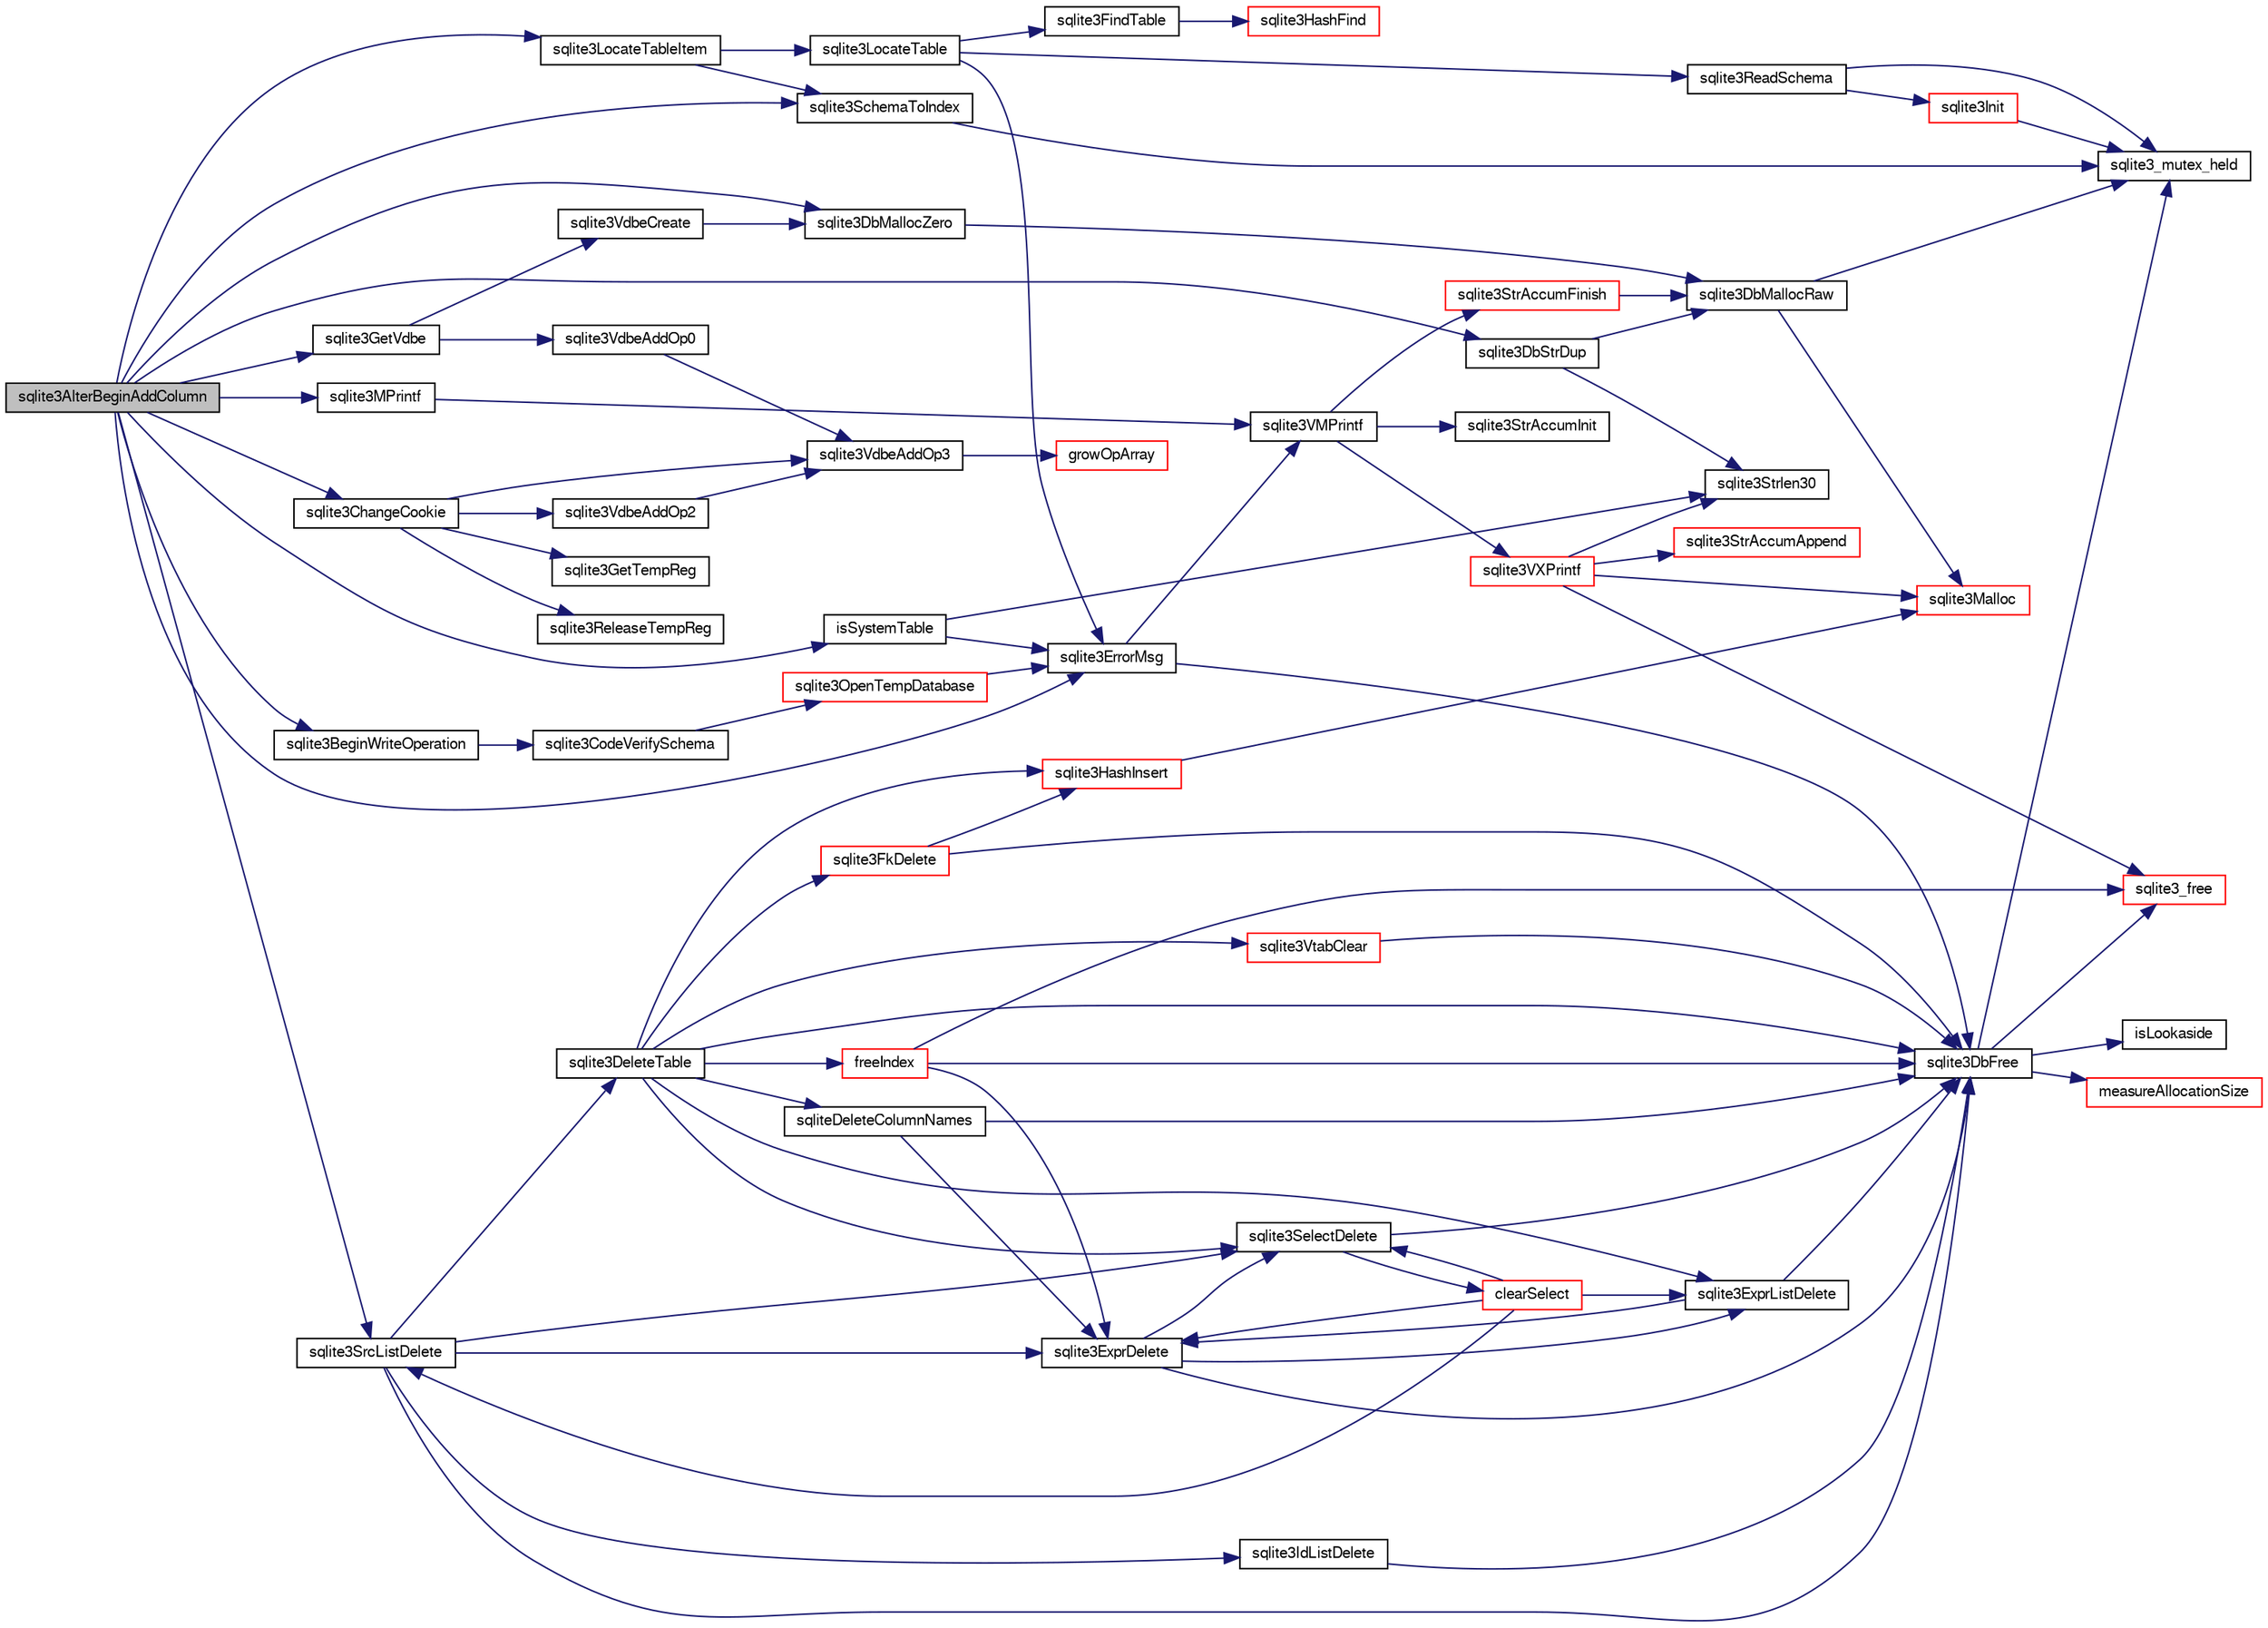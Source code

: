 digraph "sqlite3AlterBeginAddColumn"
{
  edge [fontname="FreeSans",fontsize="10",labelfontname="FreeSans",labelfontsize="10"];
  node [fontname="FreeSans",fontsize="10",shape=record];
  rankdir="LR";
  Node412010 [label="sqlite3AlterBeginAddColumn",height=0.2,width=0.4,color="black", fillcolor="grey75", style="filled", fontcolor="black"];
  Node412010 -> Node412011 [color="midnightblue",fontsize="10",style="solid",fontname="FreeSans"];
  Node412011 [label="sqlite3LocateTableItem",height=0.2,width=0.4,color="black", fillcolor="white", style="filled",URL="$sqlite3_8c.html#ac80229652e6d3200bd88dff77f874888"];
  Node412011 -> Node412012 [color="midnightblue",fontsize="10",style="solid",fontname="FreeSans"];
  Node412012 [label="sqlite3SchemaToIndex",height=0.2,width=0.4,color="black", fillcolor="white", style="filled",URL="$sqlite3_8c.html#ad9ef77a42022f1f8c8ab71b5761f5134"];
  Node412012 -> Node412013 [color="midnightblue",fontsize="10",style="solid",fontname="FreeSans"];
  Node412013 [label="sqlite3_mutex_held",height=0.2,width=0.4,color="black", fillcolor="white", style="filled",URL="$sqlite3_8c.html#acf77da68932b6bc163c5e68547ecc3e7"];
  Node412011 -> Node412014 [color="midnightblue",fontsize="10",style="solid",fontname="FreeSans"];
  Node412014 [label="sqlite3LocateTable",height=0.2,width=0.4,color="black", fillcolor="white", style="filled",URL="$sqlite3_8c.html#adfeea5b18971250d4ff7f5a44e134d75"];
  Node412014 -> Node412015 [color="midnightblue",fontsize="10",style="solid",fontname="FreeSans"];
  Node412015 [label="sqlite3ReadSchema",height=0.2,width=0.4,color="black", fillcolor="white", style="filled",URL="$sqlite3_8c.html#ac41a97f30334f7d35b2b5713097eca90"];
  Node412015 -> Node412013 [color="midnightblue",fontsize="10",style="solid",fontname="FreeSans"];
  Node412015 -> Node412016 [color="midnightblue",fontsize="10",style="solid",fontname="FreeSans"];
  Node412016 [label="sqlite3Init",height=0.2,width=0.4,color="red", fillcolor="white", style="filled",URL="$sqlite3_8c.html#aed74e3dc765631a833f522f425ff5a48"];
  Node412016 -> Node412013 [color="midnightblue",fontsize="10",style="solid",fontname="FreeSans"];
  Node412014 -> Node412351 [color="midnightblue",fontsize="10",style="solid",fontname="FreeSans"];
  Node412351 [label="sqlite3FindTable",height=0.2,width=0.4,color="black", fillcolor="white", style="filled",URL="$sqlite3_8c.html#afa51dbee6173bf3a8a3df76b07cea789"];
  Node412351 -> Node412350 [color="midnightblue",fontsize="10",style="solid",fontname="FreeSans"];
  Node412350 [label="sqlite3HashFind",height=0.2,width=0.4,color="red", fillcolor="white", style="filled",URL="$sqlite3_8c.html#a8ca124229470a66b4c9c141ded48e2aa"];
  Node412014 -> Node412329 [color="midnightblue",fontsize="10",style="solid",fontname="FreeSans"];
  Node412329 [label="sqlite3ErrorMsg",height=0.2,width=0.4,color="black", fillcolor="white", style="filled",URL="$sqlite3_8c.html#aee2798e173651adae0f9c85469f3457d"];
  Node412329 -> Node412021 [color="midnightblue",fontsize="10",style="solid",fontname="FreeSans"];
  Node412021 [label="sqlite3VMPrintf",height=0.2,width=0.4,color="black", fillcolor="white", style="filled",URL="$sqlite3_8c.html#a05535d0982ef06fbc2ee8195ebbae689"];
  Node412021 -> Node412022 [color="midnightblue",fontsize="10",style="solid",fontname="FreeSans"];
  Node412022 [label="sqlite3StrAccumInit",height=0.2,width=0.4,color="black", fillcolor="white", style="filled",URL="$sqlite3_8c.html#aabf95e113b9d54d519cd15a56215f560"];
  Node412021 -> Node412023 [color="midnightblue",fontsize="10",style="solid",fontname="FreeSans"];
  Node412023 [label="sqlite3VXPrintf",height=0.2,width=0.4,color="red", fillcolor="white", style="filled",URL="$sqlite3_8c.html#a63c25806c9bd4a2b76f9a0eb232c6bde"];
  Node412023 -> Node412024 [color="midnightblue",fontsize="10",style="solid",fontname="FreeSans"];
  Node412024 [label="sqlite3StrAccumAppend",height=0.2,width=0.4,color="red", fillcolor="white", style="filled",URL="$sqlite3_8c.html#a56664fa33def33c5a5245b623441d5e0"];
  Node412023 -> Node412041 [color="midnightblue",fontsize="10",style="solid",fontname="FreeSans"];
  Node412041 [label="sqlite3Malloc",height=0.2,width=0.4,color="red", fillcolor="white", style="filled",URL="$sqlite3_8c.html#a361a2eaa846b1885f123abe46f5d8b2b"];
  Node412023 -> Node412108 [color="midnightblue",fontsize="10",style="solid",fontname="FreeSans"];
  Node412108 [label="sqlite3Strlen30",height=0.2,width=0.4,color="black", fillcolor="white", style="filled",URL="$sqlite3_8c.html#a3dcd80ba41f1a308193dee74857b62a7"];
  Node412023 -> Node412034 [color="midnightblue",fontsize="10",style="solid",fontname="FreeSans"];
  Node412034 [label="sqlite3_free",height=0.2,width=0.4,color="red", fillcolor="white", style="filled",URL="$sqlite3_8c.html#a6552349e36a8a691af5487999ab09519"];
  Node412021 -> Node412072 [color="midnightblue",fontsize="10",style="solid",fontname="FreeSans"];
  Node412072 [label="sqlite3StrAccumFinish",height=0.2,width=0.4,color="red", fillcolor="white", style="filled",URL="$sqlite3_8c.html#adb7f26b10ac1b847db6f000ef4c2e2ba"];
  Node412072 -> Node412040 [color="midnightblue",fontsize="10",style="solid",fontname="FreeSans"];
  Node412040 [label="sqlite3DbMallocRaw",height=0.2,width=0.4,color="black", fillcolor="white", style="filled",URL="$sqlite3_8c.html#abbe8be0cf7175e11ddc3e2218fad924e"];
  Node412040 -> Node412013 [color="midnightblue",fontsize="10",style="solid",fontname="FreeSans"];
  Node412040 -> Node412041 [color="midnightblue",fontsize="10",style="solid",fontname="FreeSans"];
  Node412329 -> Node412029 [color="midnightblue",fontsize="10",style="solid",fontname="FreeSans"];
  Node412029 [label="sqlite3DbFree",height=0.2,width=0.4,color="black", fillcolor="white", style="filled",URL="$sqlite3_8c.html#ac70ab821a6607b4a1b909582dc37a069"];
  Node412029 -> Node412013 [color="midnightblue",fontsize="10",style="solid",fontname="FreeSans"];
  Node412029 -> Node412030 [color="midnightblue",fontsize="10",style="solid",fontname="FreeSans"];
  Node412030 [label="measureAllocationSize",height=0.2,width=0.4,color="red", fillcolor="white", style="filled",URL="$sqlite3_8c.html#a45731e644a22fdb756e2b6337224217a"];
  Node412029 -> Node412033 [color="midnightblue",fontsize="10",style="solid",fontname="FreeSans"];
  Node412033 [label="isLookaside",height=0.2,width=0.4,color="black", fillcolor="white", style="filled",URL="$sqlite3_8c.html#a770fa05ff9717b75e16f4d968a77b897"];
  Node412029 -> Node412034 [color="midnightblue",fontsize="10",style="solid",fontname="FreeSans"];
  Node412010 -> Node412329 [color="midnightblue",fontsize="10",style="solid",fontname="FreeSans"];
  Node412010 -> Node412971 [color="midnightblue",fontsize="10",style="solid",fontname="FreeSans"];
  Node412971 [label="isSystemTable",height=0.2,width=0.4,color="black", fillcolor="white", style="filled",URL="$sqlite3_8c.html#a22f5fc0b5387413d63aef15feb36220f"];
  Node412971 -> Node412108 [color="midnightblue",fontsize="10",style="solid",fontname="FreeSans"];
  Node412971 -> Node412329 [color="midnightblue",fontsize="10",style="solid",fontname="FreeSans"];
  Node412010 -> Node412012 [color="midnightblue",fontsize="10",style="solid",fontname="FreeSans"];
  Node412010 -> Node412234 [color="midnightblue",fontsize="10",style="solid",fontname="FreeSans"];
  Node412234 [label="sqlite3DbMallocZero",height=0.2,width=0.4,color="black", fillcolor="white", style="filled",URL="$sqlite3_8c.html#a49cfebac9d6067a03442c92af73f33e4"];
  Node412234 -> Node412040 [color="midnightblue",fontsize="10",style="solid",fontname="FreeSans"];
  Node412010 -> Node412284 [color="midnightblue",fontsize="10",style="solid",fontname="FreeSans"];
  Node412284 [label="sqlite3MPrintf",height=0.2,width=0.4,color="black", fillcolor="white", style="filled",URL="$sqlite3_8c.html#a208ef0df84e9778778804a19af03efea"];
  Node412284 -> Node412021 [color="midnightblue",fontsize="10",style="solid",fontname="FreeSans"];
  Node412010 -> Node412588 [color="midnightblue",fontsize="10",style="solid",fontname="FreeSans"];
  Node412588 [label="sqlite3DbStrDup",height=0.2,width=0.4,color="black", fillcolor="white", style="filled",URL="$sqlite3_8c.html#a0ec4772ee6de7316ecd1e6cabb1beeef"];
  Node412588 -> Node412108 [color="midnightblue",fontsize="10",style="solid",fontname="FreeSans"];
  Node412588 -> Node412040 [color="midnightblue",fontsize="10",style="solid",fontname="FreeSans"];
  Node412010 -> Node412972 [color="midnightblue",fontsize="10",style="solid",fontname="FreeSans"];
  Node412972 [label="sqlite3BeginWriteOperation",height=0.2,width=0.4,color="black", fillcolor="white", style="filled",URL="$sqlite3_8c.html#a21b1b811bbe305f922244f8913c87f10"];
  Node412972 -> Node412973 [color="midnightblue",fontsize="10",style="solid",fontname="FreeSans"];
  Node412973 [label="sqlite3CodeVerifySchema",height=0.2,width=0.4,color="black", fillcolor="white", style="filled",URL="$sqlite3_8c.html#ad9d8708d96f8416ec59ebf41c57000f9"];
  Node412973 -> Node412974 [color="midnightblue",fontsize="10",style="solid",fontname="FreeSans"];
  Node412974 [label="sqlite3OpenTempDatabase",height=0.2,width=0.4,color="red", fillcolor="white", style="filled",URL="$sqlite3_8c.html#aaf3088380b731428b72d3b5777f93755"];
  Node412974 -> Node412329 [color="midnightblue",fontsize="10",style="solid",fontname="FreeSans"];
  Node412010 -> Node412975 [color="midnightblue",fontsize="10",style="solid",fontname="FreeSans"];
  Node412975 [label="sqlite3GetVdbe",height=0.2,width=0.4,color="black", fillcolor="white", style="filled",URL="$sqlite3_8c.html#a76b721dcd00b0587308547594cb6c1f4"];
  Node412975 -> Node412976 [color="midnightblue",fontsize="10",style="solid",fontname="FreeSans"];
  Node412976 [label="sqlite3VdbeCreate",height=0.2,width=0.4,color="black", fillcolor="white", style="filled",URL="$sqlite3_8c.html#a7778fbbc1a7b677f680ce0afc44a88e2"];
  Node412976 -> Node412234 [color="midnightblue",fontsize="10",style="solid",fontname="FreeSans"];
  Node412975 -> Node412977 [color="midnightblue",fontsize="10",style="solid",fontname="FreeSans"];
  Node412977 [label="sqlite3VdbeAddOp0",height=0.2,width=0.4,color="black", fillcolor="white", style="filled",URL="$sqlite3_8c.html#a0aefd237fc1d629f3a3d3d454ced408a"];
  Node412977 -> Node412978 [color="midnightblue",fontsize="10",style="solid",fontname="FreeSans"];
  Node412978 [label="sqlite3VdbeAddOp3",height=0.2,width=0.4,color="black", fillcolor="white", style="filled",URL="$sqlite3_8c.html#a29b4560b019211a73e1478cec7468345"];
  Node412978 -> Node412979 [color="midnightblue",fontsize="10",style="solid",fontname="FreeSans"];
  Node412979 [label="growOpArray",height=0.2,width=0.4,color="red", fillcolor="white", style="filled",URL="$sqlite3_8c.html#adb00b9ead01ffe0d757d5a6d0853ada5"];
  Node412010 -> Node412980 [color="midnightblue",fontsize="10",style="solid",fontname="FreeSans"];
  Node412980 [label="sqlite3ChangeCookie",height=0.2,width=0.4,color="black", fillcolor="white", style="filled",URL="$sqlite3_8c.html#a0ef89bb4c4f2d45de9f462e63cbfddec"];
  Node412980 -> Node412981 [color="midnightblue",fontsize="10",style="solid",fontname="FreeSans"];
  Node412981 [label="sqlite3GetTempReg",height=0.2,width=0.4,color="black", fillcolor="white", style="filled",URL="$sqlite3_8c.html#ab58586b4abaefcc5df42af9d1e84d8fb"];
  Node412980 -> Node412982 [color="midnightblue",fontsize="10",style="solid",fontname="FreeSans"];
  Node412982 [label="sqlite3VdbeAddOp2",height=0.2,width=0.4,color="black", fillcolor="white", style="filled",URL="$sqlite3_8c.html#ae87204d7b069da19e4db0404c6deaae5"];
  Node412982 -> Node412978 [color="midnightblue",fontsize="10",style="solid",fontname="FreeSans"];
  Node412980 -> Node412978 [color="midnightblue",fontsize="10",style="solid",fontname="FreeSans"];
  Node412980 -> Node412983 [color="midnightblue",fontsize="10",style="solid",fontname="FreeSans"];
  Node412983 [label="sqlite3ReleaseTempReg",height=0.2,width=0.4,color="black", fillcolor="white", style="filled",URL="$sqlite3_8c.html#a48d55dce63ac590c3b0fc464abb67ad7"];
  Node412010 -> Node412338 [color="midnightblue",fontsize="10",style="solid",fontname="FreeSans"];
  Node412338 [label="sqlite3SrcListDelete",height=0.2,width=0.4,color="black", fillcolor="white", style="filled",URL="$sqlite3_8c.html#acc250a3e5e7fd8889a16a9f28e3e7312"];
  Node412338 -> Node412029 [color="midnightblue",fontsize="10",style="solid",fontname="FreeSans"];
  Node412338 -> Node412339 [color="midnightblue",fontsize="10",style="solid",fontname="FreeSans"];
  Node412339 [label="sqlite3DeleteTable",height=0.2,width=0.4,color="black", fillcolor="white", style="filled",URL="$sqlite3_8c.html#a7fd3d507375a381a3807f92735318973"];
  Node412339 -> Node412340 [color="midnightblue",fontsize="10",style="solid",fontname="FreeSans"];
  Node412340 [label="sqlite3HashInsert",height=0.2,width=0.4,color="red", fillcolor="white", style="filled",URL="$sqlite3_8c.html#aebbc6c13b3c139d5f3463938f441da3d"];
  Node412340 -> Node412041 [color="midnightblue",fontsize="10",style="solid",fontname="FreeSans"];
  Node412339 -> Node412347 [color="midnightblue",fontsize="10",style="solid",fontname="FreeSans"];
  Node412347 [label="freeIndex",height=0.2,width=0.4,color="red", fillcolor="white", style="filled",URL="$sqlite3_8c.html#a00907c99c18d5bcb9d0b38c077146c31"];
  Node412347 -> Node412337 [color="midnightblue",fontsize="10",style="solid",fontname="FreeSans"];
  Node412337 [label="sqlite3ExprDelete",height=0.2,width=0.4,color="black", fillcolor="white", style="filled",URL="$sqlite3_8c.html#ae4e21ab5918e0428fbaa9e615dceb309"];
  Node412337 -> Node412029 [color="midnightblue",fontsize="10",style="solid",fontname="FreeSans"];
  Node412337 -> Node412334 [color="midnightblue",fontsize="10",style="solid",fontname="FreeSans"];
  Node412334 [label="sqlite3SelectDelete",height=0.2,width=0.4,color="black", fillcolor="white", style="filled",URL="$sqlite3_8c.html#a0f56959f0acac85496744f0d068854a0"];
  Node412334 -> Node412335 [color="midnightblue",fontsize="10",style="solid",fontname="FreeSans"];
  Node412335 [label="clearSelect",height=0.2,width=0.4,color="red", fillcolor="white", style="filled",URL="$sqlite3_8c.html#ac083bac4f2f02c26aa02fc24ca8c2dd9"];
  Node412335 -> Node412336 [color="midnightblue",fontsize="10",style="solid",fontname="FreeSans"];
  Node412336 [label="sqlite3ExprListDelete",height=0.2,width=0.4,color="black", fillcolor="white", style="filled",URL="$sqlite3_8c.html#ae9cd46eac81e86a04ed8c09b99fc3c10"];
  Node412336 -> Node412337 [color="midnightblue",fontsize="10",style="solid",fontname="FreeSans"];
  Node412336 -> Node412029 [color="midnightblue",fontsize="10",style="solid",fontname="FreeSans"];
  Node412335 -> Node412338 [color="midnightblue",fontsize="10",style="solid",fontname="FreeSans"];
  Node412335 -> Node412337 [color="midnightblue",fontsize="10",style="solid",fontname="FreeSans"];
  Node412335 -> Node412334 [color="midnightblue",fontsize="10",style="solid",fontname="FreeSans"];
  Node412334 -> Node412029 [color="midnightblue",fontsize="10",style="solid",fontname="FreeSans"];
  Node412337 -> Node412336 [color="midnightblue",fontsize="10",style="solid",fontname="FreeSans"];
  Node412347 -> Node412029 [color="midnightblue",fontsize="10",style="solid",fontname="FreeSans"];
  Node412347 -> Node412034 [color="midnightblue",fontsize="10",style="solid",fontname="FreeSans"];
  Node412339 -> Node412960 [color="midnightblue",fontsize="10",style="solid",fontname="FreeSans"];
  Node412960 [label="sqlite3FkDelete",height=0.2,width=0.4,color="red", fillcolor="white", style="filled",URL="$sqlite3_8c.html#a59a33da6c4e11d3f99b15eafdc01f013"];
  Node412960 -> Node412340 [color="midnightblue",fontsize="10",style="solid",fontname="FreeSans"];
  Node412960 -> Node412029 [color="midnightblue",fontsize="10",style="solid",fontname="FreeSans"];
  Node412339 -> Node412962 [color="midnightblue",fontsize="10",style="solid",fontname="FreeSans"];
  Node412962 [label="sqliteDeleteColumnNames",height=0.2,width=0.4,color="black", fillcolor="white", style="filled",URL="$sqlite3_8c.html#a30fd46bd85a745b908f382e5dd74c38a"];
  Node412962 -> Node412029 [color="midnightblue",fontsize="10",style="solid",fontname="FreeSans"];
  Node412962 -> Node412337 [color="midnightblue",fontsize="10",style="solid",fontname="FreeSans"];
  Node412339 -> Node412029 [color="midnightblue",fontsize="10",style="solid",fontname="FreeSans"];
  Node412339 -> Node412334 [color="midnightblue",fontsize="10",style="solid",fontname="FreeSans"];
  Node412339 -> Node412336 [color="midnightblue",fontsize="10",style="solid",fontname="FreeSans"];
  Node412339 -> Node412963 [color="midnightblue",fontsize="10",style="solid",fontname="FreeSans"];
  Node412963 [label="sqlite3VtabClear",height=0.2,width=0.4,color="red", fillcolor="white", style="filled",URL="$sqlite3_8c.html#a0690ffd2d2e58bd4ed1ce4f1e35c1ef1"];
  Node412963 -> Node412029 [color="midnightblue",fontsize="10",style="solid",fontname="FreeSans"];
  Node412338 -> Node412334 [color="midnightblue",fontsize="10",style="solid",fontname="FreeSans"];
  Node412338 -> Node412337 [color="midnightblue",fontsize="10",style="solid",fontname="FreeSans"];
  Node412338 -> Node412577 [color="midnightblue",fontsize="10",style="solid",fontname="FreeSans"];
  Node412577 [label="sqlite3IdListDelete",height=0.2,width=0.4,color="black", fillcolor="white", style="filled",URL="$sqlite3_8c.html#a38bea53ea789e86289ca600ff6010f73"];
  Node412577 -> Node412029 [color="midnightblue",fontsize="10",style="solid",fontname="FreeSans"];
}
